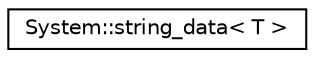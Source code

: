 digraph G
{
  edge [fontname="Helvetica",fontsize="10",labelfontname="Helvetica",labelfontsize="10"];
  node [fontname="Helvetica",fontsize="10",shape=record];
  rankdir="LR";
  Node1 [label="System::string_data\< T \>",height=0.2,width=0.4,color="black", fillcolor="white", style="filled",URL="$class_system_1_1string__data.html"];
}
